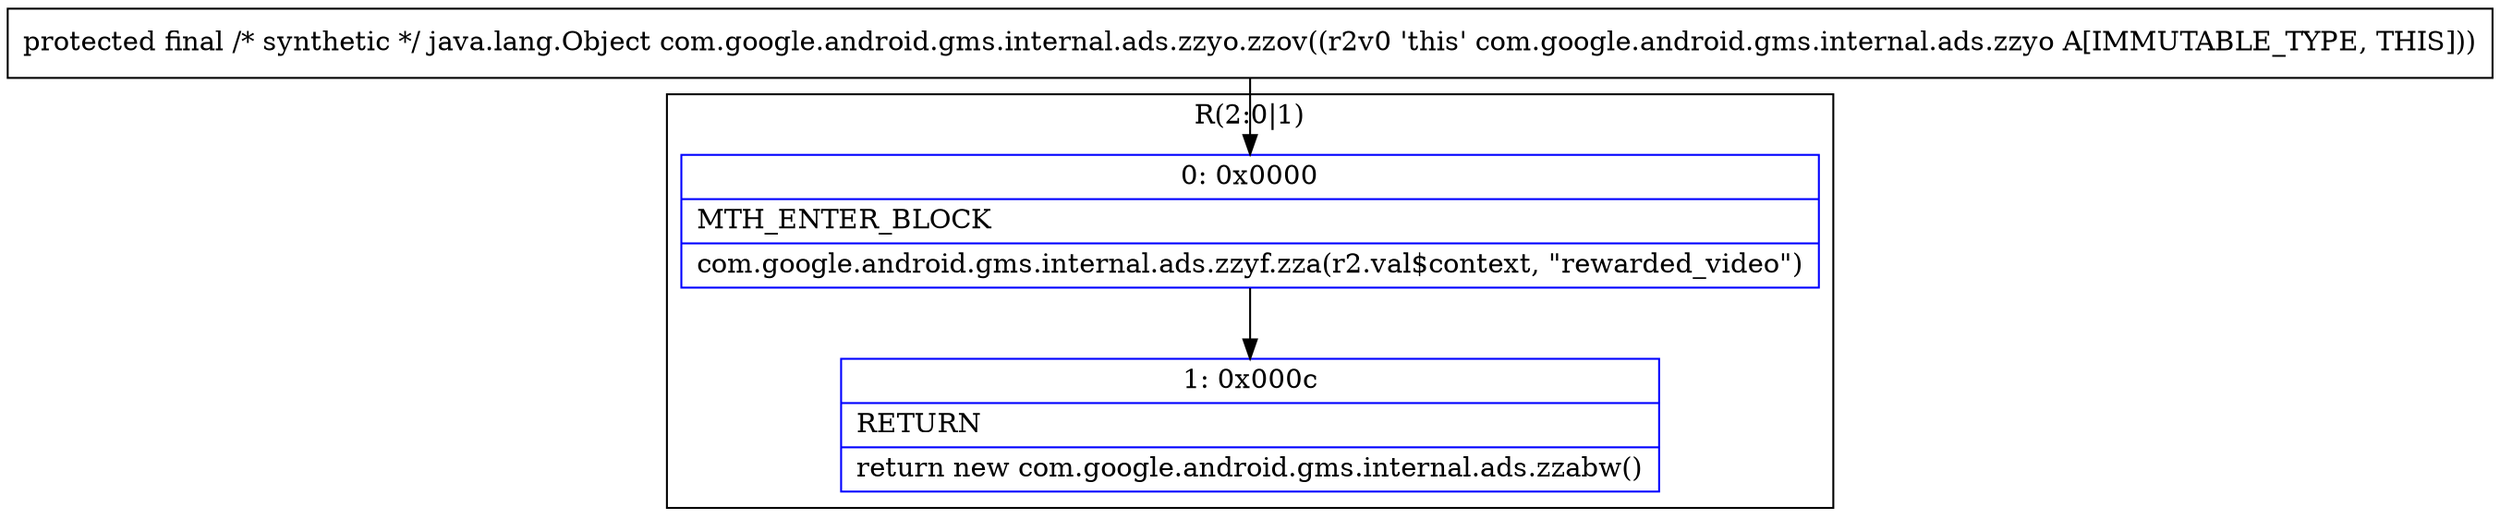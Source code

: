 digraph "CFG forcom.google.android.gms.internal.ads.zzyo.zzov()Ljava\/lang\/Object;" {
subgraph cluster_Region_1400037524 {
label = "R(2:0|1)";
node [shape=record,color=blue];
Node_0 [shape=record,label="{0\:\ 0x0000|MTH_ENTER_BLOCK\l|com.google.android.gms.internal.ads.zzyf.zza(r2.val$context, \"rewarded_video\")\l}"];
Node_1 [shape=record,label="{1\:\ 0x000c|RETURN\l|return new com.google.android.gms.internal.ads.zzabw()\l}"];
}
MethodNode[shape=record,label="{protected final \/* synthetic *\/ java.lang.Object com.google.android.gms.internal.ads.zzyo.zzov((r2v0 'this' com.google.android.gms.internal.ads.zzyo A[IMMUTABLE_TYPE, THIS])) }"];
MethodNode -> Node_0;
Node_0 -> Node_1;
}

